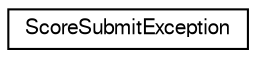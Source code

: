 digraph G
{
  edge [fontname="FreeSans",fontsize="10",labelfontname="FreeSans",labelfontsize="10"];
  node [fontname="FreeSans",fontsize="10",shape=record];
  rankdir=LR;
  Node1 [label="ScoreSubmitException",height=0.2,width=0.4,color="black", fillcolor="white", style="filled",URL="$d0/d64/classcom_1_1scoreloop_1_1client_1_1android_1_1core_1_1model_1_1_score_submit_exception.html"];
}
